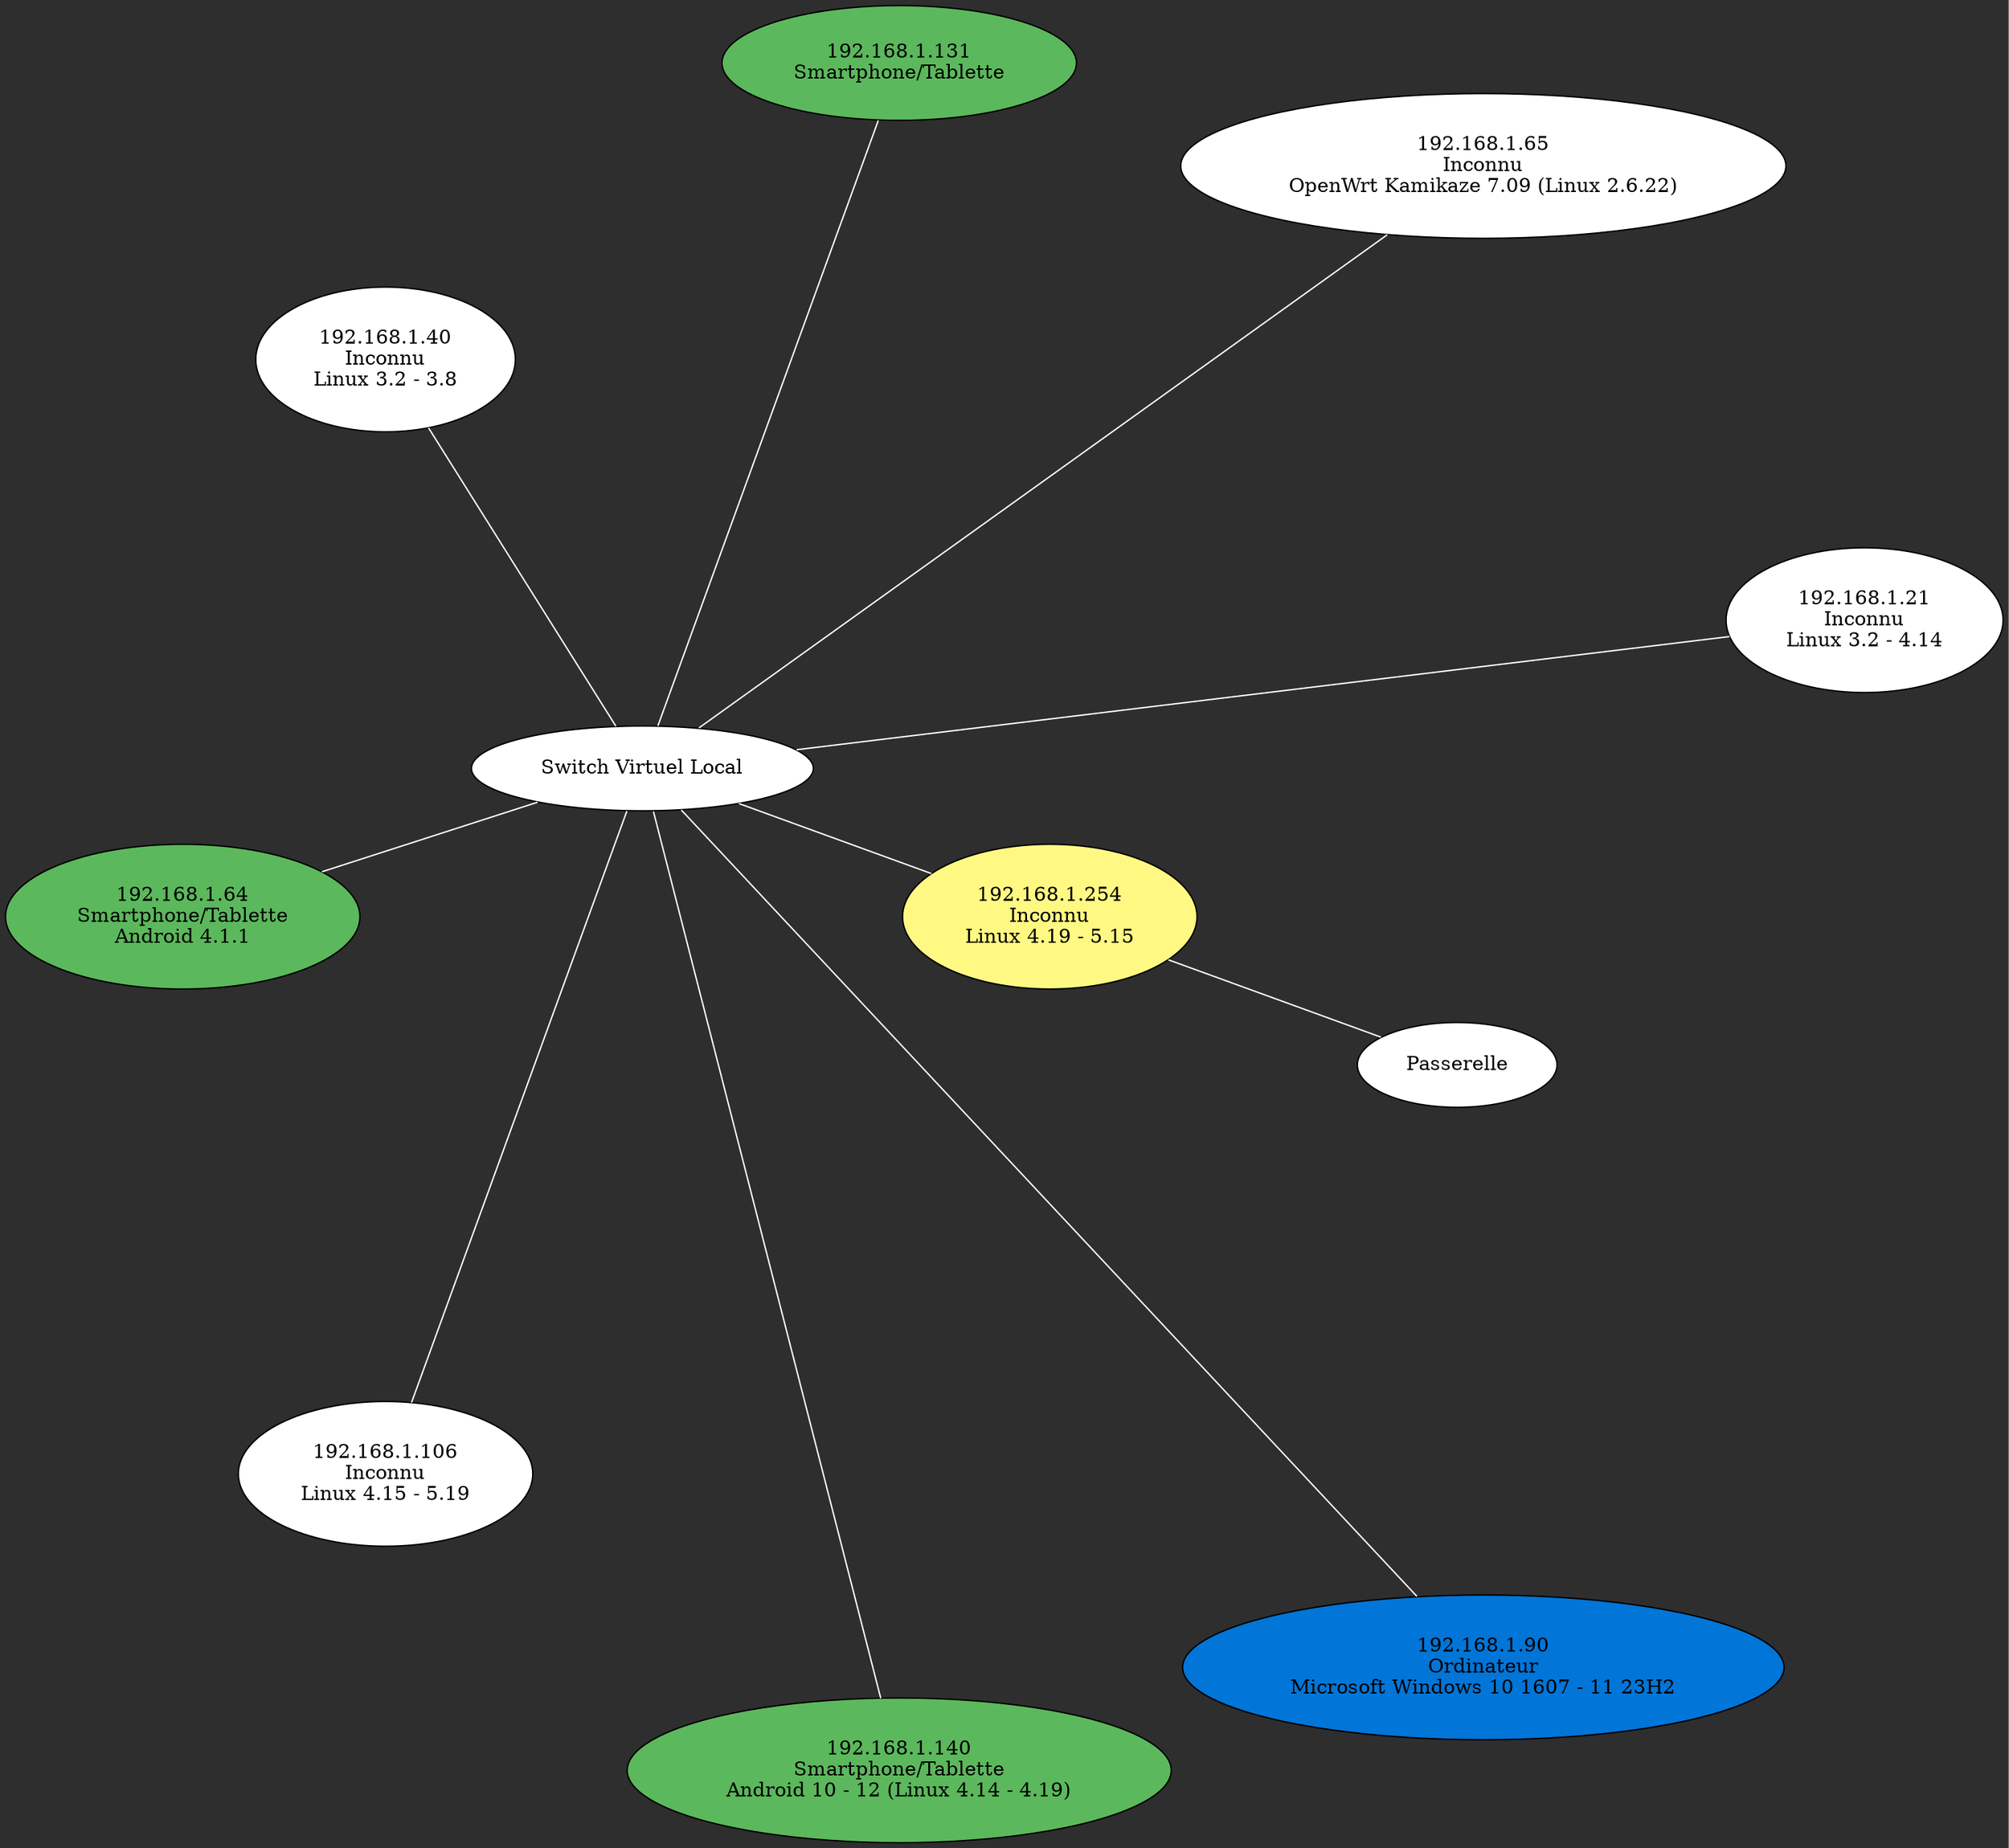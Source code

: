 graph Network {
    layout=twopi;
    bgcolor="#2E2E2E";
    overlap=scale;
    splines=true;
    node [style=filled, shape=ellipse, fillcolor="white", fontcolor="black", color="black", fontsize=14, margin=0.2];
    edge [color="white"];

    "SWITCH_LOCAL" [label="Switch Virtuel Local"];
    "Passerelle" [label="Passerelle"];
    "Passerelle" -- "192.168.1.254";
    "SWITCH_LOCAL" -- "192.168.1.254";
    "192.168.1.21" [label="192.168.1.21\nInconnu\nLinux 3.2 - 4.14", fillcolor="#FFFFFF"];
    "SWITCH_LOCAL" -- "192.168.1.21";
    "192.168.1.65" [label="192.168.1.65\nInconnu\nOpenWrt Kamikaze 7.09 (Linux 2.6.22)", fillcolor="#FFFFFF"];
    "SWITCH_LOCAL" -- "192.168.1.65";
    "192.168.1.131" [label="192.168.1.131\nSmartphone/Tablette\n", fillcolor="#5CB85C"];
    "SWITCH_LOCAL" -- "192.168.1.131";
    "192.168.1.254" [label="192.168.1.254\nInconnu\nLinux 4.19 - 5.15", root=true, fillcolor="#fff983"];
    "192.168.1.40" [label="192.168.1.40\nInconnu\nLinux 3.2 - 3.8", fillcolor="#FFFFFF"];
    "SWITCH_LOCAL" -- "192.168.1.40";
    "192.168.1.64" [label="192.168.1.64\nSmartphone/Tablette\nAndroid 4.1.1", fillcolor="#5CB85C"];
    "SWITCH_LOCAL" -- "192.168.1.64";
    "192.168.1.106" [label="192.168.1.106\nInconnu\nLinux 4.15 - 5.19", fillcolor="#FFFFFF"];
    "SWITCH_LOCAL" -- "192.168.1.106";
    "192.168.1.140" [label="192.168.1.140\nSmartphone/Tablette\nAndroid 10 - 12 (Linux 4.14 - 4.19)", fillcolor="#5CB85C"];
    "SWITCH_LOCAL" -- "192.168.1.140";
    "192.168.1.90" [label="192.168.1.90\nOrdinateur\nMicrosoft Windows 10 1607 - 11 23H2", fillcolor="#0275D8"];
    "SWITCH_LOCAL" -- "192.168.1.90";
}
